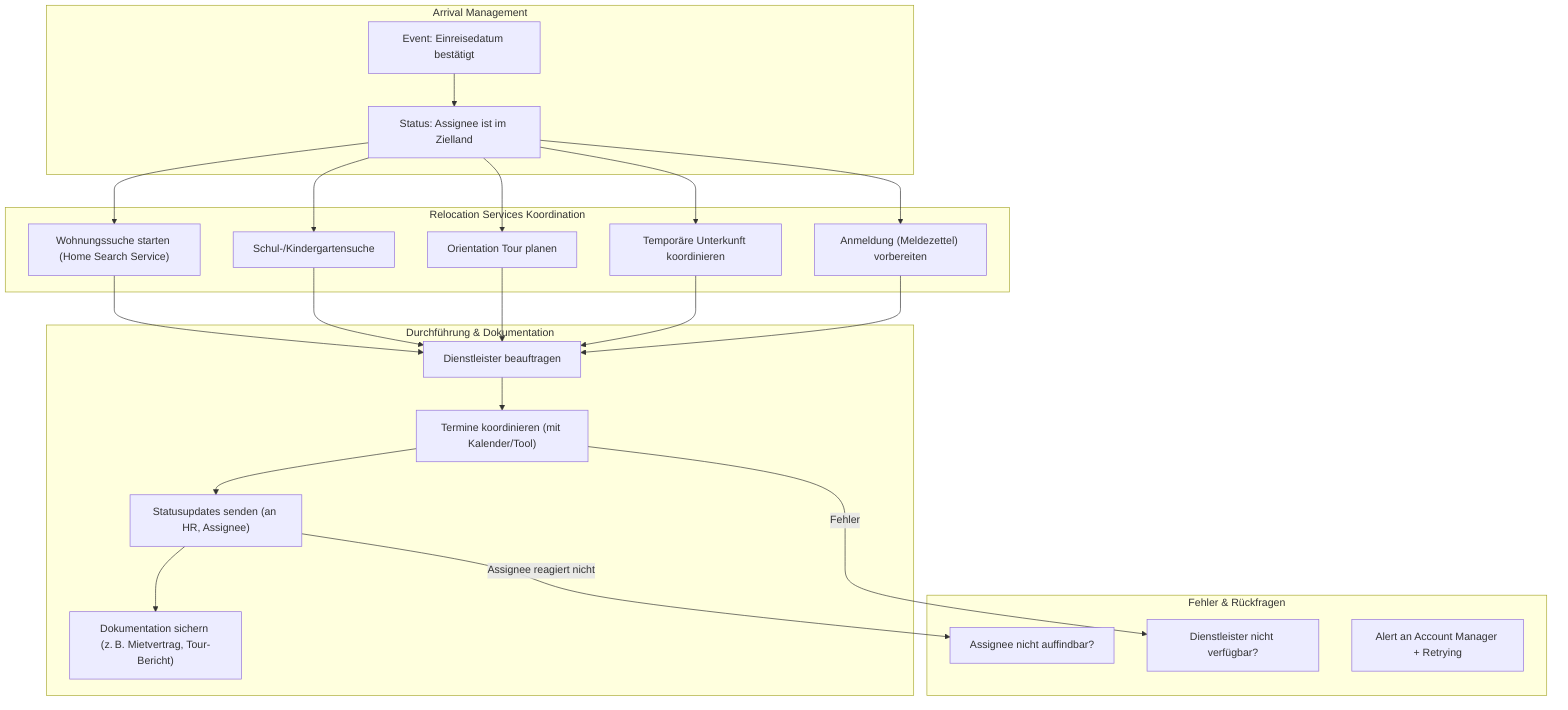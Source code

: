 ---
config:
  theme: default
  layout: TB
---
flowchart TB
  subgraph ArrivalTrigger["Arrival Management"]
    A1["Event: Einreisedatum bestätigt"]
    A2["Status: Assignee ist im Zielland"]
  end

  subgraph RelocationCoordination["Relocation Services Koordination"]
    R1["Wohnungssuche starten (Home Search Service)"]
    R2["Schul-/Kindergartensuche"]
    R3["Orientation Tour planen"]
    R4["Temporäre Unterkunft koordinieren"]
    R5["Anmeldung (Meldezettel) vorbereiten"]
  end

  subgraph Ausführung["Durchführung & Dokumentation"]
    D1["Dienstleister beauftragen"]
    D2["Termine koordinieren (mit Kalender/Tool)"]
    D3["Statusupdates senden (an HR, Assignee)"]
    D4["Dokumentation sichern (z. B. Mietvertrag, Tour-Bericht)"]
  end

  subgraph Fehlerbehandlung["Fehler & Rückfragen"]
    F1["Assignee nicht auffindbar?"]
    F2["Dienstleister nicht verfügbar?"]
    F3["Alert an Account Manager + Retrying"]
  end

  A1 --> A2 --> R1 & R2 & R3 & R4 & R5
  R1 --> D1
  R2 --> D1
  R3 --> D1
  R4 --> D1
  R5 --> D1
  D1 --> D2 --> D3 --> D4
  D2 -->|Fehler| F2
  D3 -->|Assignee reagiert nicht| F1